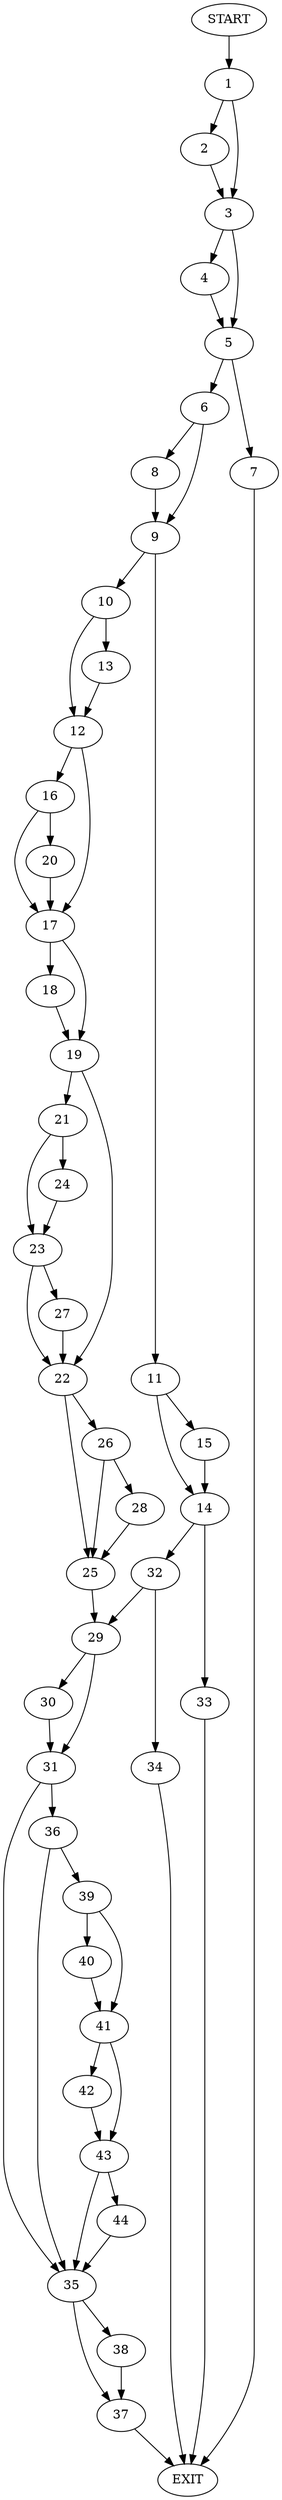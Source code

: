 digraph {
0 [label="START"]
45 [label="EXIT"]
0 -> 1
1 -> 2
1 -> 3
3 -> 4
3 -> 5
2 -> 3
5 -> 6
5 -> 7
4 -> 5
7 -> 45
6 -> 8
6 -> 9
8 -> 9
9 -> 10
9 -> 11
10 -> 12
10 -> 13
11 -> 14
11 -> 15
12 -> 16
12 -> 17
13 -> 12
17 -> 18
17 -> 19
16 -> 20
16 -> 17
20 -> 17
18 -> 19
19 -> 21
19 -> 22
21 -> 23
21 -> 24
22 -> 25
22 -> 26
24 -> 23
23 -> 27
23 -> 22
27 -> 22
26 -> 25
26 -> 28
25 -> 29
28 -> 25
29 -> 30
29 -> 31
14 -> 32
14 -> 33
15 -> 14
32 -> 34
32 -> 29
33 -> 45
34 -> 45
30 -> 31
31 -> 35
31 -> 36
35 -> 37
35 -> 38
36 -> 39
36 -> 35
39 -> 40
39 -> 41
40 -> 41
41 -> 42
41 -> 43
42 -> 43
43 -> 44
43 -> 35
44 -> 35
37 -> 45
38 -> 37
}
